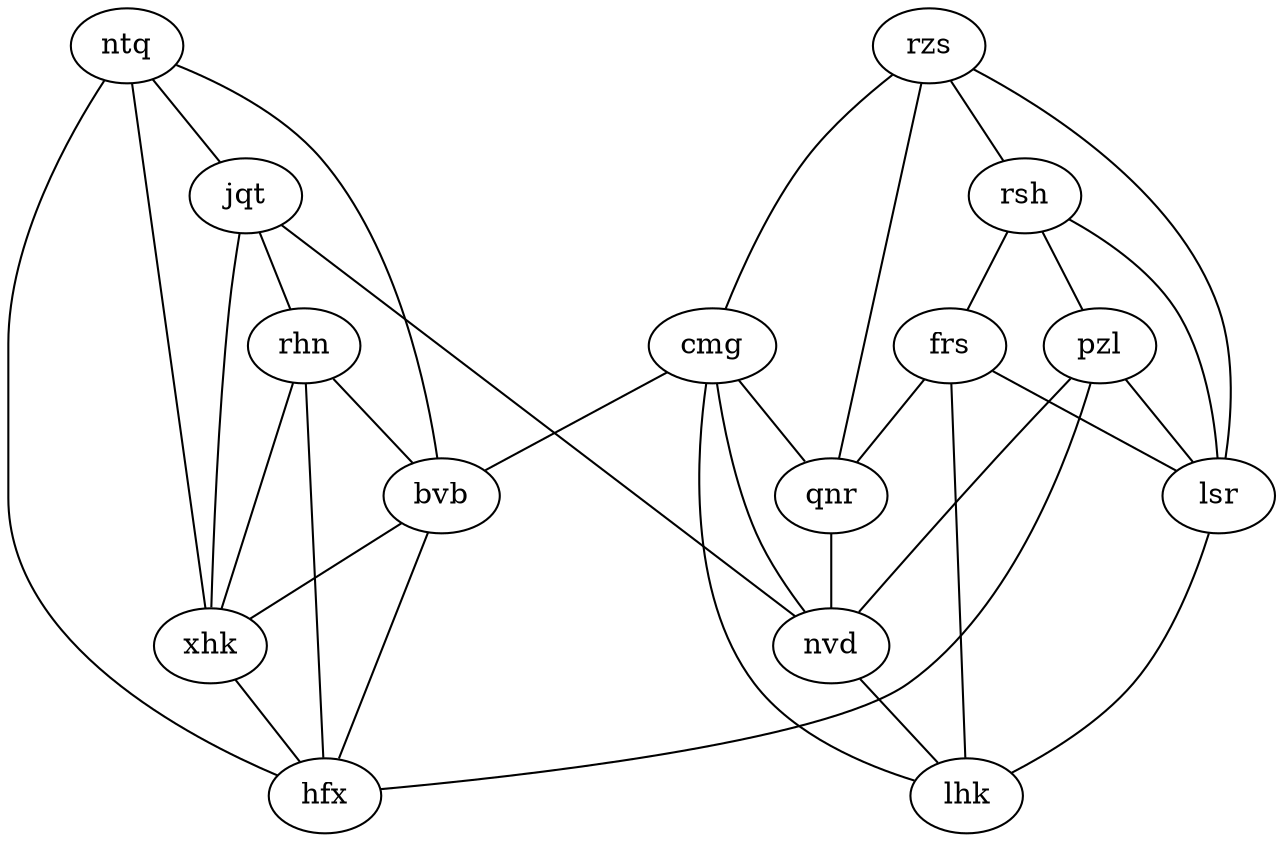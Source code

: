 graph G {
bvb
cmg
frs
hfx
jqt
lhk
lsr
ntq
nvd
pzl
qnr
rhn
rsh
rzs
xhk
jqt -- rhn;
jqt -- xhk;
jqt -- nvd;
rsh -- frs;
rsh -- pzl;
rsh -- lsr;
xhk -- hfx;
cmg -- qnr;
cmg -- nvd;
cmg -- lhk;
cmg -- bvb;
rhn -- xhk;
rhn -- bvb;
rhn -- hfx;
bvb -- xhk;
bvb -- hfx;
pzl -- lsr;
pzl -- hfx;
pzl -- nvd;
qnr -- nvd;
ntq -- jqt;
ntq -- hfx;
ntq -- bvb;
ntq -- xhk;
nvd -- lhk;
lsr -- lhk;
rzs -- qnr;
rzs -- cmg;
rzs -- lsr;
rzs -- rsh;
frs -- qnr;
frs -- lhk;
frs -- lsr;
}